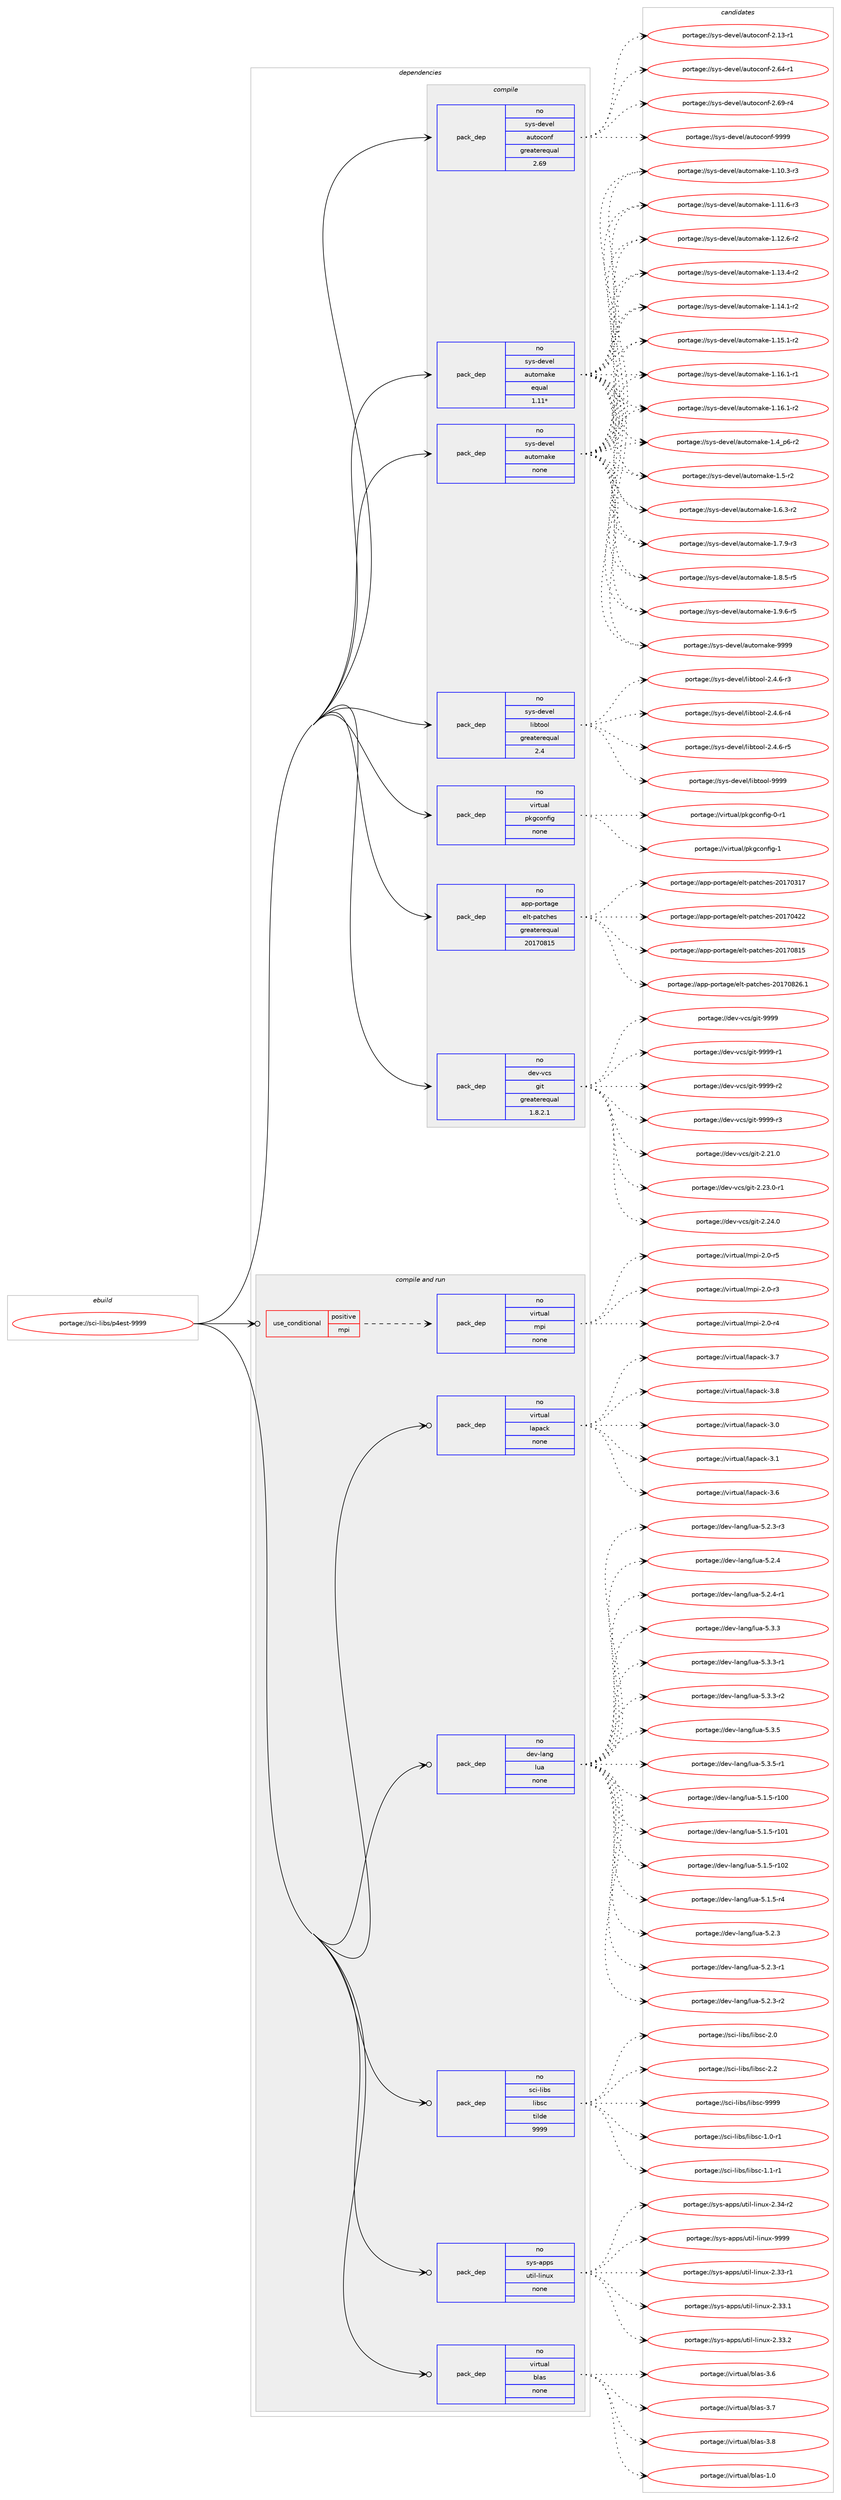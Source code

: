 digraph prolog {

# *************
# Graph options
# *************

newrank=true;
concentrate=true;
compound=true;
graph [rankdir=LR,fontname=Helvetica,fontsize=10,ranksep=1.5];#, ranksep=2.5, nodesep=0.2];
edge  [arrowhead=vee];
node  [fontname=Helvetica,fontsize=10];

# **********
# The ebuild
# **********

subgraph cluster_leftcol {
color=gray;
rank=same;
label=<<i>ebuild</i>>;
id [label="portage://sci-libs/p4est-9999", color=red, width=4, href="../sci-libs/p4est-9999.svg"];
}

# ****************
# The dependencies
# ****************

subgraph cluster_midcol {
color=gray;
label=<<i>dependencies</i>>;
subgraph cluster_compile {
fillcolor="#eeeeee";
style=filled;
label=<<i>compile</i>>;
subgraph pack288277 {
dependency391994 [label=<<TABLE BORDER="0" CELLBORDER="1" CELLSPACING="0" CELLPADDING="4" WIDTH="220"><TR><TD ROWSPAN="6" CELLPADDING="30">pack_dep</TD></TR><TR><TD WIDTH="110">no</TD></TR><TR><TD>app-portage</TD></TR><TR><TD>elt-patches</TD></TR><TR><TD>greaterequal</TD></TR><TR><TD>20170815</TD></TR></TABLE>>, shape=none, color=blue];
}
id:e -> dependency391994:w [weight=20,style="solid",arrowhead="vee"];
subgraph pack288278 {
dependency391995 [label=<<TABLE BORDER="0" CELLBORDER="1" CELLSPACING="0" CELLPADDING="4" WIDTH="220"><TR><TD ROWSPAN="6" CELLPADDING="30">pack_dep</TD></TR><TR><TD WIDTH="110">no</TD></TR><TR><TD>dev-vcs</TD></TR><TR><TD>git</TD></TR><TR><TD>greaterequal</TD></TR><TR><TD>1.8.2.1</TD></TR></TABLE>>, shape=none, color=blue];
}
id:e -> dependency391995:w [weight=20,style="solid",arrowhead="vee"];
subgraph pack288279 {
dependency391996 [label=<<TABLE BORDER="0" CELLBORDER="1" CELLSPACING="0" CELLPADDING="4" WIDTH="220"><TR><TD ROWSPAN="6" CELLPADDING="30">pack_dep</TD></TR><TR><TD WIDTH="110">no</TD></TR><TR><TD>sys-devel</TD></TR><TR><TD>autoconf</TD></TR><TR><TD>greaterequal</TD></TR><TR><TD>2.69</TD></TR></TABLE>>, shape=none, color=blue];
}
id:e -> dependency391996:w [weight=20,style="solid",arrowhead="vee"];
subgraph pack288280 {
dependency391997 [label=<<TABLE BORDER="0" CELLBORDER="1" CELLSPACING="0" CELLPADDING="4" WIDTH="220"><TR><TD ROWSPAN="6" CELLPADDING="30">pack_dep</TD></TR><TR><TD WIDTH="110">no</TD></TR><TR><TD>sys-devel</TD></TR><TR><TD>automake</TD></TR><TR><TD>equal</TD></TR><TR><TD>1.11*</TD></TR></TABLE>>, shape=none, color=blue];
}
id:e -> dependency391997:w [weight=20,style="solid",arrowhead="vee"];
subgraph pack288281 {
dependency391998 [label=<<TABLE BORDER="0" CELLBORDER="1" CELLSPACING="0" CELLPADDING="4" WIDTH="220"><TR><TD ROWSPAN="6" CELLPADDING="30">pack_dep</TD></TR><TR><TD WIDTH="110">no</TD></TR><TR><TD>sys-devel</TD></TR><TR><TD>automake</TD></TR><TR><TD>none</TD></TR><TR><TD></TD></TR></TABLE>>, shape=none, color=blue];
}
id:e -> dependency391998:w [weight=20,style="solid",arrowhead="vee"];
subgraph pack288282 {
dependency391999 [label=<<TABLE BORDER="0" CELLBORDER="1" CELLSPACING="0" CELLPADDING="4" WIDTH="220"><TR><TD ROWSPAN="6" CELLPADDING="30">pack_dep</TD></TR><TR><TD WIDTH="110">no</TD></TR><TR><TD>sys-devel</TD></TR><TR><TD>libtool</TD></TR><TR><TD>greaterequal</TD></TR><TR><TD>2.4</TD></TR></TABLE>>, shape=none, color=blue];
}
id:e -> dependency391999:w [weight=20,style="solid",arrowhead="vee"];
subgraph pack288283 {
dependency392000 [label=<<TABLE BORDER="0" CELLBORDER="1" CELLSPACING="0" CELLPADDING="4" WIDTH="220"><TR><TD ROWSPAN="6" CELLPADDING="30">pack_dep</TD></TR><TR><TD WIDTH="110">no</TD></TR><TR><TD>virtual</TD></TR><TR><TD>pkgconfig</TD></TR><TR><TD>none</TD></TR><TR><TD></TD></TR></TABLE>>, shape=none, color=blue];
}
id:e -> dependency392000:w [weight=20,style="solid",arrowhead="vee"];
}
subgraph cluster_compileandrun {
fillcolor="#eeeeee";
style=filled;
label=<<i>compile and run</i>>;
subgraph cond97050 {
dependency392001 [label=<<TABLE BORDER="0" CELLBORDER="1" CELLSPACING="0" CELLPADDING="4"><TR><TD ROWSPAN="3" CELLPADDING="10">use_conditional</TD></TR><TR><TD>positive</TD></TR><TR><TD>mpi</TD></TR></TABLE>>, shape=none, color=red];
subgraph pack288284 {
dependency392002 [label=<<TABLE BORDER="0" CELLBORDER="1" CELLSPACING="0" CELLPADDING="4" WIDTH="220"><TR><TD ROWSPAN="6" CELLPADDING="30">pack_dep</TD></TR><TR><TD WIDTH="110">no</TD></TR><TR><TD>virtual</TD></TR><TR><TD>mpi</TD></TR><TR><TD>none</TD></TR><TR><TD></TD></TR></TABLE>>, shape=none, color=blue];
}
dependency392001:e -> dependency392002:w [weight=20,style="dashed",arrowhead="vee"];
}
id:e -> dependency392001:w [weight=20,style="solid",arrowhead="odotvee"];
subgraph pack288285 {
dependency392003 [label=<<TABLE BORDER="0" CELLBORDER="1" CELLSPACING="0" CELLPADDING="4" WIDTH="220"><TR><TD ROWSPAN="6" CELLPADDING="30">pack_dep</TD></TR><TR><TD WIDTH="110">no</TD></TR><TR><TD>dev-lang</TD></TR><TR><TD>lua</TD></TR><TR><TD>none</TD></TR><TR><TD></TD></TR></TABLE>>, shape=none, color=blue];
}
id:e -> dependency392003:w [weight=20,style="solid",arrowhead="odotvee"];
subgraph pack288286 {
dependency392004 [label=<<TABLE BORDER="0" CELLBORDER="1" CELLSPACING="0" CELLPADDING="4" WIDTH="220"><TR><TD ROWSPAN="6" CELLPADDING="30">pack_dep</TD></TR><TR><TD WIDTH="110">no</TD></TR><TR><TD>sci-libs</TD></TR><TR><TD>libsc</TD></TR><TR><TD>tilde</TD></TR><TR><TD>9999</TD></TR></TABLE>>, shape=none, color=blue];
}
id:e -> dependency392004:w [weight=20,style="solid",arrowhead="odotvee"];
subgraph pack288287 {
dependency392005 [label=<<TABLE BORDER="0" CELLBORDER="1" CELLSPACING="0" CELLPADDING="4" WIDTH="220"><TR><TD ROWSPAN="6" CELLPADDING="30">pack_dep</TD></TR><TR><TD WIDTH="110">no</TD></TR><TR><TD>sys-apps</TD></TR><TR><TD>util-linux</TD></TR><TR><TD>none</TD></TR><TR><TD></TD></TR></TABLE>>, shape=none, color=blue];
}
id:e -> dependency392005:w [weight=20,style="solid",arrowhead="odotvee"];
subgraph pack288288 {
dependency392006 [label=<<TABLE BORDER="0" CELLBORDER="1" CELLSPACING="0" CELLPADDING="4" WIDTH="220"><TR><TD ROWSPAN="6" CELLPADDING="30">pack_dep</TD></TR><TR><TD WIDTH="110">no</TD></TR><TR><TD>virtual</TD></TR><TR><TD>blas</TD></TR><TR><TD>none</TD></TR><TR><TD></TD></TR></TABLE>>, shape=none, color=blue];
}
id:e -> dependency392006:w [weight=20,style="solid",arrowhead="odotvee"];
subgraph pack288289 {
dependency392007 [label=<<TABLE BORDER="0" CELLBORDER="1" CELLSPACING="0" CELLPADDING="4" WIDTH="220"><TR><TD ROWSPAN="6" CELLPADDING="30">pack_dep</TD></TR><TR><TD WIDTH="110">no</TD></TR><TR><TD>virtual</TD></TR><TR><TD>lapack</TD></TR><TR><TD>none</TD></TR><TR><TD></TD></TR></TABLE>>, shape=none, color=blue];
}
id:e -> dependency392007:w [weight=20,style="solid",arrowhead="odotvee"];
}
subgraph cluster_run {
fillcolor="#eeeeee";
style=filled;
label=<<i>run</i>>;
}
}

# **************
# The candidates
# **************

subgraph cluster_choices {
rank=same;
color=gray;
label=<<i>candidates</i>>;

subgraph choice288277 {
color=black;
nodesep=1;
choiceportage97112112451121111141169710310147101108116451129711699104101115455048495548514955 [label="portage://app-portage/elt-patches-20170317", color=red, width=4,href="../app-portage/elt-patches-20170317.svg"];
choiceportage97112112451121111141169710310147101108116451129711699104101115455048495548525050 [label="portage://app-portage/elt-patches-20170422", color=red, width=4,href="../app-portage/elt-patches-20170422.svg"];
choiceportage97112112451121111141169710310147101108116451129711699104101115455048495548564953 [label="portage://app-portage/elt-patches-20170815", color=red, width=4,href="../app-portage/elt-patches-20170815.svg"];
choiceportage971121124511211111411697103101471011081164511297116991041011154550484955485650544649 [label="portage://app-portage/elt-patches-20170826.1", color=red, width=4,href="../app-portage/elt-patches-20170826.1.svg"];
dependency391994:e -> choiceportage97112112451121111141169710310147101108116451129711699104101115455048495548514955:w [style=dotted,weight="100"];
dependency391994:e -> choiceportage97112112451121111141169710310147101108116451129711699104101115455048495548525050:w [style=dotted,weight="100"];
dependency391994:e -> choiceportage97112112451121111141169710310147101108116451129711699104101115455048495548564953:w [style=dotted,weight="100"];
dependency391994:e -> choiceportage971121124511211111411697103101471011081164511297116991041011154550484955485650544649:w [style=dotted,weight="100"];
}
subgraph choice288278 {
color=black;
nodesep=1;
choiceportage10010111845118991154710310511645504650494648 [label="portage://dev-vcs/git-2.21.0", color=red, width=4,href="../dev-vcs/git-2.21.0.svg"];
choiceportage100101118451189911547103105116455046505146484511449 [label="portage://dev-vcs/git-2.23.0-r1", color=red, width=4,href="../dev-vcs/git-2.23.0-r1.svg"];
choiceportage10010111845118991154710310511645504650524648 [label="portage://dev-vcs/git-2.24.0", color=red, width=4,href="../dev-vcs/git-2.24.0.svg"];
choiceportage1001011184511899115471031051164557575757 [label="portage://dev-vcs/git-9999", color=red, width=4,href="../dev-vcs/git-9999.svg"];
choiceportage10010111845118991154710310511645575757574511449 [label="portage://dev-vcs/git-9999-r1", color=red, width=4,href="../dev-vcs/git-9999-r1.svg"];
choiceportage10010111845118991154710310511645575757574511450 [label="portage://dev-vcs/git-9999-r2", color=red, width=4,href="../dev-vcs/git-9999-r2.svg"];
choiceportage10010111845118991154710310511645575757574511451 [label="portage://dev-vcs/git-9999-r3", color=red, width=4,href="../dev-vcs/git-9999-r3.svg"];
dependency391995:e -> choiceportage10010111845118991154710310511645504650494648:w [style=dotted,weight="100"];
dependency391995:e -> choiceportage100101118451189911547103105116455046505146484511449:w [style=dotted,weight="100"];
dependency391995:e -> choiceportage10010111845118991154710310511645504650524648:w [style=dotted,weight="100"];
dependency391995:e -> choiceportage1001011184511899115471031051164557575757:w [style=dotted,weight="100"];
dependency391995:e -> choiceportage10010111845118991154710310511645575757574511449:w [style=dotted,weight="100"];
dependency391995:e -> choiceportage10010111845118991154710310511645575757574511450:w [style=dotted,weight="100"];
dependency391995:e -> choiceportage10010111845118991154710310511645575757574511451:w [style=dotted,weight="100"];
}
subgraph choice288279 {
color=black;
nodesep=1;
choiceportage1151211154510010111810110847971171161119911111010245504649514511449 [label="portage://sys-devel/autoconf-2.13-r1", color=red, width=4,href="../sys-devel/autoconf-2.13-r1.svg"];
choiceportage1151211154510010111810110847971171161119911111010245504654524511449 [label="portage://sys-devel/autoconf-2.64-r1", color=red, width=4,href="../sys-devel/autoconf-2.64-r1.svg"];
choiceportage1151211154510010111810110847971171161119911111010245504654574511452 [label="portage://sys-devel/autoconf-2.69-r4", color=red, width=4,href="../sys-devel/autoconf-2.69-r4.svg"];
choiceportage115121115451001011181011084797117116111991111101024557575757 [label="portage://sys-devel/autoconf-9999", color=red, width=4,href="../sys-devel/autoconf-9999.svg"];
dependency391996:e -> choiceportage1151211154510010111810110847971171161119911111010245504649514511449:w [style=dotted,weight="100"];
dependency391996:e -> choiceportage1151211154510010111810110847971171161119911111010245504654524511449:w [style=dotted,weight="100"];
dependency391996:e -> choiceportage1151211154510010111810110847971171161119911111010245504654574511452:w [style=dotted,weight="100"];
dependency391996:e -> choiceportage115121115451001011181011084797117116111991111101024557575757:w [style=dotted,weight="100"];
}
subgraph choice288280 {
color=black;
nodesep=1;
choiceportage11512111545100101118101108479711711611110997107101454946494846514511451 [label="portage://sys-devel/automake-1.10.3-r3", color=red, width=4,href="../sys-devel/automake-1.10.3-r3.svg"];
choiceportage11512111545100101118101108479711711611110997107101454946494946544511451 [label="portage://sys-devel/automake-1.11.6-r3", color=red, width=4,href="../sys-devel/automake-1.11.6-r3.svg"];
choiceportage11512111545100101118101108479711711611110997107101454946495046544511450 [label="portage://sys-devel/automake-1.12.6-r2", color=red, width=4,href="../sys-devel/automake-1.12.6-r2.svg"];
choiceportage11512111545100101118101108479711711611110997107101454946495146524511450 [label="portage://sys-devel/automake-1.13.4-r2", color=red, width=4,href="../sys-devel/automake-1.13.4-r2.svg"];
choiceportage11512111545100101118101108479711711611110997107101454946495246494511450 [label="portage://sys-devel/automake-1.14.1-r2", color=red, width=4,href="../sys-devel/automake-1.14.1-r2.svg"];
choiceportage11512111545100101118101108479711711611110997107101454946495346494511450 [label="portage://sys-devel/automake-1.15.1-r2", color=red, width=4,href="../sys-devel/automake-1.15.1-r2.svg"];
choiceportage11512111545100101118101108479711711611110997107101454946495446494511449 [label="portage://sys-devel/automake-1.16.1-r1", color=red, width=4,href="../sys-devel/automake-1.16.1-r1.svg"];
choiceportage11512111545100101118101108479711711611110997107101454946495446494511450 [label="portage://sys-devel/automake-1.16.1-r2", color=red, width=4,href="../sys-devel/automake-1.16.1-r2.svg"];
choiceportage115121115451001011181011084797117116111109971071014549465295112544511450 [label="portage://sys-devel/automake-1.4_p6-r2", color=red, width=4,href="../sys-devel/automake-1.4_p6-r2.svg"];
choiceportage11512111545100101118101108479711711611110997107101454946534511450 [label="portage://sys-devel/automake-1.5-r2", color=red, width=4,href="../sys-devel/automake-1.5-r2.svg"];
choiceportage115121115451001011181011084797117116111109971071014549465446514511450 [label="portage://sys-devel/automake-1.6.3-r2", color=red, width=4,href="../sys-devel/automake-1.6.3-r2.svg"];
choiceportage115121115451001011181011084797117116111109971071014549465546574511451 [label="portage://sys-devel/automake-1.7.9-r3", color=red, width=4,href="../sys-devel/automake-1.7.9-r3.svg"];
choiceportage115121115451001011181011084797117116111109971071014549465646534511453 [label="portage://sys-devel/automake-1.8.5-r5", color=red, width=4,href="../sys-devel/automake-1.8.5-r5.svg"];
choiceportage115121115451001011181011084797117116111109971071014549465746544511453 [label="portage://sys-devel/automake-1.9.6-r5", color=red, width=4,href="../sys-devel/automake-1.9.6-r5.svg"];
choiceportage115121115451001011181011084797117116111109971071014557575757 [label="portage://sys-devel/automake-9999", color=red, width=4,href="../sys-devel/automake-9999.svg"];
dependency391997:e -> choiceportage11512111545100101118101108479711711611110997107101454946494846514511451:w [style=dotted,weight="100"];
dependency391997:e -> choiceportage11512111545100101118101108479711711611110997107101454946494946544511451:w [style=dotted,weight="100"];
dependency391997:e -> choiceportage11512111545100101118101108479711711611110997107101454946495046544511450:w [style=dotted,weight="100"];
dependency391997:e -> choiceportage11512111545100101118101108479711711611110997107101454946495146524511450:w [style=dotted,weight="100"];
dependency391997:e -> choiceportage11512111545100101118101108479711711611110997107101454946495246494511450:w [style=dotted,weight="100"];
dependency391997:e -> choiceportage11512111545100101118101108479711711611110997107101454946495346494511450:w [style=dotted,weight="100"];
dependency391997:e -> choiceportage11512111545100101118101108479711711611110997107101454946495446494511449:w [style=dotted,weight="100"];
dependency391997:e -> choiceportage11512111545100101118101108479711711611110997107101454946495446494511450:w [style=dotted,weight="100"];
dependency391997:e -> choiceportage115121115451001011181011084797117116111109971071014549465295112544511450:w [style=dotted,weight="100"];
dependency391997:e -> choiceportage11512111545100101118101108479711711611110997107101454946534511450:w [style=dotted,weight="100"];
dependency391997:e -> choiceportage115121115451001011181011084797117116111109971071014549465446514511450:w [style=dotted,weight="100"];
dependency391997:e -> choiceportage115121115451001011181011084797117116111109971071014549465546574511451:w [style=dotted,weight="100"];
dependency391997:e -> choiceportage115121115451001011181011084797117116111109971071014549465646534511453:w [style=dotted,weight="100"];
dependency391997:e -> choiceportage115121115451001011181011084797117116111109971071014549465746544511453:w [style=dotted,weight="100"];
dependency391997:e -> choiceportage115121115451001011181011084797117116111109971071014557575757:w [style=dotted,weight="100"];
}
subgraph choice288281 {
color=black;
nodesep=1;
choiceportage11512111545100101118101108479711711611110997107101454946494846514511451 [label="portage://sys-devel/automake-1.10.3-r3", color=red, width=4,href="../sys-devel/automake-1.10.3-r3.svg"];
choiceportage11512111545100101118101108479711711611110997107101454946494946544511451 [label="portage://sys-devel/automake-1.11.6-r3", color=red, width=4,href="../sys-devel/automake-1.11.6-r3.svg"];
choiceportage11512111545100101118101108479711711611110997107101454946495046544511450 [label="portage://sys-devel/automake-1.12.6-r2", color=red, width=4,href="../sys-devel/automake-1.12.6-r2.svg"];
choiceportage11512111545100101118101108479711711611110997107101454946495146524511450 [label="portage://sys-devel/automake-1.13.4-r2", color=red, width=4,href="../sys-devel/automake-1.13.4-r2.svg"];
choiceportage11512111545100101118101108479711711611110997107101454946495246494511450 [label="portage://sys-devel/automake-1.14.1-r2", color=red, width=4,href="../sys-devel/automake-1.14.1-r2.svg"];
choiceportage11512111545100101118101108479711711611110997107101454946495346494511450 [label="portage://sys-devel/automake-1.15.1-r2", color=red, width=4,href="../sys-devel/automake-1.15.1-r2.svg"];
choiceportage11512111545100101118101108479711711611110997107101454946495446494511449 [label="portage://sys-devel/automake-1.16.1-r1", color=red, width=4,href="../sys-devel/automake-1.16.1-r1.svg"];
choiceportage11512111545100101118101108479711711611110997107101454946495446494511450 [label="portage://sys-devel/automake-1.16.1-r2", color=red, width=4,href="../sys-devel/automake-1.16.1-r2.svg"];
choiceportage115121115451001011181011084797117116111109971071014549465295112544511450 [label="portage://sys-devel/automake-1.4_p6-r2", color=red, width=4,href="../sys-devel/automake-1.4_p6-r2.svg"];
choiceportage11512111545100101118101108479711711611110997107101454946534511450 [label="portage://sys-devel/automake-1.5-r2", color=red, width=4,href="../sys-devel/automake-1.5-r2.svg"];
choiceportage115121115451001011181011084797117116111109971071014549465446514511450 [label="portage://sys-devel/automake-1.6.3-r2", color=red, width=4,href="../sys-devel/automake-1.6.3-r2.svg"];
choiceportage115121115451001011181011084797117116111109971071014549465546574511451 [label="portage://sys-devel/automake-1.7.9-r3", color=red, width=4,href="../sys-devel/automake-1.7.9-r3.svg"];
choiceportage115121115451001011181011084797117116111109971071014549465646534511453 [label="portage://sys-devel/automake-1.8.5-r5", color=red, width=4,href="../sys-devel/automake-1.8.5-r5.svg"];
choiceportage115121115451001011181011084797117116111109971071014549465746544511453 [label="portage://sys-devel/automake-1.9.6-r5", color=red, width=4,href="../sys-devel/automake-1.9.6-r5.svg"];
choiceportage115121115451001011181011084797117116111109971071014557575757 [label="portage://sys-devel/automake-9999", color=red, width=4,href="../sys-devel/automake-9999.svg"];
dependency391998:e -> choiceportage11512111545100101118101108479711711611110997107101454946494846514511451:w [style=dotted,weight="100"];
dependency391998:e -> choiceportage11512111545100101118101108479711711611110997107101454946494946544511451:w [style=dotted,weight="100"];
dependency391998:e -> choiceportage11512111545100101118101108479711711611110997107101454946495046544511450:w [style=dotted,weight="100"];
dependency391998:e -> choiceportage11512111545100101118101108479711711611110997107101454946495146524511450:w [style=dotted,weight="100"];
dependency391998:e -> choiceportage11512111545100101118101108479711711611110997107101454946495246494511450:w [style=dotted,weight="100"];
dependency391998:e -> choiceportage11512111545100101118101108479711711611110997107101454946495346494511450:w [style=dotted,weight="100"];
dependency391998:e -> choiceportage11512111545100101118101108479711711611110997107101454946495446494511449:w [style=dotted,weight="100"];
dependency391998:e -> choiceportage11512111545100101118101108479711711611110997107101454946495446494511450:w [style=dotted,weight="100"];
dependency391998:e -> choiceportage115121115451001011181011084797117116111109971071014549465295112544511450:w [style=dotted,weight="100"];
dependency391998:e -> choiceportage11512111545100101118101108479711711611110997107101454946534511450:w [style=dotted,weight="100"];
dependency391998:e -> choiceportage115121115451001011181011084797117116111109971071014549465446514511450:w [style=dotted,weight="100"];
dependency391998:e -> choiceportage115121115451001011181011084797117116111109971071014549465546574511451:w [style=dotted,weight="100"];
dependency391998:e -> choiceportage115121115451001011181011084797117116111109971071014549465646534511453:w [style=dotted,weight="100"];
dependency391998:e -> choiceportage115121115451001011181011084797117116111109971071014549465746544511453:w [style=dotted,weight="100"];
dependency391998:e -> choiceportage115121115451001011181011084797117116111109971071014557575757:w [style=dotted,weight="100"];
}
subgraph choice288282 {
color=black;
nodesep=1;
choiceportage1151211154510010111810110847108105981161111111084550465246544511451 [label="portage://sys-devel/libtool-2.4.6-r3", color=red, width=4,href="../sys-devel/libtool-2.4.6-r3.svg"];
choiceportage1151211154510010111810110847108105981161111111084550465246544511452 [label="portage://sys-devel/libtool-2.4.6-r4", color=red, width=4,href="../sys-devel/libtool-2.4.6-r4.svg"];
choiceportage1151211154510010111810110847108105981161111111084550465246544511453 [label="portage://sys-devel/libtool-2.4.6-r5", color=red, width=4,href="../sys-devel/libtool-2.4.6-r5.svg"];
choiceportage1151211154510010111810110847108105981161111111084557575757 [label="portage://sys-devel/libtool-9999", color=red, width=4,href="../sys-devel/libtool-9999.svg"];
dependency391999:e -> choiceportage1151211154510010111810110847108105981161111111084550465246544511451:w [style=dotted,weight="100"];
dependency391999:e -> choiceportage1151211154510010111810110847108105981161111111084550465246544511452:w [style=dotted,weight="100"];
dependency391999:e -> choiceportage1151211154510010111810110847108105981161111111084550465246544511453:w [style=dotted,weight="100"];
dependency391999:e -> choiceportage1151211154510010111810110847108105981161111111084557575757:w [style=dotted,weight="100"];
}
subgraph choice288283 {
color=black;
nodesep=1;
choiceportage11810511411611797108471121071039911111010210510345484511449 [label="portage://virtual/pkgconfig-0-r1", color=red, width=4,href="../virtual/pkgconfig-0-r1.svg"];
choiceportage1181051141161179710847112107103991111101021051034549 [label="portage://virtual/pkgconfig-1", color=red, width=4,href="../virtual/pkgconfig-1.svg"];
dependency392000:e -> choiceportage11810511411611797108471121071039911111010210510345484511449:w [style=dotted,weight="100"];
dependency392000:e -> choiceportage1181051141161179710847112107103991111101021051034549:w [style=dotted,weight="100"];
}
subgraph choice288284 {
color=black;
nodesep=1;
choiceportage1181051141161179710847109112105455046484511451 [label="portage://virtual/mpi-2.0-r3", color=red, width=4,href="../virtual/mpi-2.0-r3.svg"];
choiceportage1181051141161179710847109112105455046484511452 [label="portage://virtual/mpi-2.0-r4", color=red, width=4,href="../virtual/mpi-2.0-r4.svg"];
choiceportage1181051141161179710847109112105455046484511453 [label="portage://virtual/mpi-2.0-r5", color=red, width=4,href="../virtual/mpi-2.0-r5.svg"];
dependency392002:e -> choiceportage1181051141161179710847109112105455046484511451:w [style=dotted,weight="100"];
dependency392002:e -> choiceportage1181051141161179710847109112105455046484511452:w [style=dotted,weight="100"];
dependency392002:e -> choiceportage1181051141161179710847109112105455046484511453:w [style=dotted,weight="100"];
}
subgraph choice288285 {
color=black;
nodesep=1;
choiceportage1001011184510897110103471081179745534649465345114494848 [label="portage://dev-lang/lua-5.1.5-r100", color=red, width=4,href="../dev-lang/lua-5.1.5-r100.svg"];
choiceportage1001011184510897110103471081179745534649465345114494849 [label="portage://dev-lang/lua-5.1.5-r101", color=red, width=4,href="../dev-lang/lua-5.1.5-r101.svg"];
choiceportage1001011184510897110103471081179745534649465345114494850 [label="portage://dev-lang/lua-5.1.5-r102", color=red, width=4,href="../dev-lang/lua-5.1.5-r102.svg"];
choiceportage100101118451089711010347108117974553464946534511452 [label="portage://dev-lang/lua-5.1.5-r4", color=red, width=4,href="../dev-lang/lua-5.1.5-r4.svg"];
choiceportage10010111845108971101034710811797455346504651 [label="portage://dev-lang/lua-5.2.3", color=red, width=4,href="../dev-lang/lua-5.2.3.svg"];
choiceportage100101118451089711010347108117974553465046514511449 [label="portage://dev-lang/lua-5.2.3-r1", color=red, width=4,href="../dev-lang/lua-5.2.3-r1.svg"];
choiceportage100101118451089711010347108117974553465046514511450 [label="portage://dev-lang/lua-5.2.3-r2", color=red, width=4,href="../dev-lang/lua-5.2.3-r2.svg"];
choiceportage100101118451089711010347108117974553465046514511451 [label="portage://dev-lang/lua-5.2.3-r3", color=red, width=4,href="../dev-lang/lua-5.2.3-r3.svg"];
choiceportage10010111845108971101034710811797455346504652 [label="portage://dev-lang/lua-5.2.4", color=red, width=4,href="../dev-lang/lua-5.2.4.svg"];
choiceportage100101118451089711010347108117974553465046524511449 [label="portage://dev-lang/lua-5.2.4-r1", color=red, width=4,href="../dev-lang/lua-5.2.4-r1.svg"];
choiceportage10010111845108971101034710811797455346514651 [label="portage://dev-lang/lua-5.3.3", color=red, width=4,href="../dev-lang/lua-5.3.3.svg"];
choiceportage100101118451089711010347108117974553465146514511449 [label="portage://dev-lang/lua-5.3.3-r1", color=red, width=4,href="../dev-lang/lua-5.3.3-r1.svg"];
choiceportage100101118451089711010347108117974553465146514511450 [label="portage://dev-lang/lua-5.3.3-r2", color=red, width=4,href="../dev-lang/lua-5.3.3-r2.svg"];
choiceportage10010111845108971101034710811797455346514653 [label="portage://dev-lang/lua-5.3.5", color=red, width=4,href="../dev-lang/lua-5.3.5.svg"];
choiceportage100101118451089711010347108117974553465146534511449 [label="portage://dev-lang/lua-5.3.5-r1", color=red, width=4,href="../dev-lang/lua-5.3.5-r1.svg"];
dependency392003:e -> choiceportage1001011184510897110103471081179745534649465345114494848:w [style=dotted,weight="100"];
dependency392003:e -> choiceportage1001011184510897110103471081179745534649465345114494849:w [style=dotted,weight="100"];
dependency392003:e -> choiceportage1001011184510897110103471081179745534649465345114494850:w [style=dotted,weight="100"];
dependency392003:e -> choiceportage100101118451089711010347108117974553464946534511452:w [style=dotted,weight="100"];
dependency392003:e -> choiceportage10010111845108971101034710811797455346504651:w [style=dotted,weight="100"];
dependency392003:e -> choiceportage100101118451089711010347108117974553465046514511449:w [style=dotted,weight="100"];
dependency392003:e -> choiceportage100101118451089711010347108117974553465046514511450:w [style=dotted,weight="100"];
dependency392003:e -> choiceportage100101118451089711010347108117974553465046514511451:w [style=dotted,weight="100"];
dependency392003:e -> choiceportage10010111845108971101034710811797455346504652:w [style=dotted,weight="100"];
dependency392003:e -> choiceportage100101118451089711010347108117974553465046524511449:w [style=dotted,weight="100"];
dependency392003:e -> choiceportage10010111845108971101034710811797455346514651:w [style=dotted,weight="100"];
dependency392003:e -> choiceportage100101118451089711010347108117974553465146514511449:w [style=dotted,weight="100"];
dependency392003:e -> choiceportage100101118451089711010347108117974553465146514511450:w [style=dotted,weight="100"];
dependency392003:e -> choiceportage10010111845108971101034710811797455346514653:w [style=dotted,weight="100"];
dependency392003:e -> choiceportage100101118451089711010347108117974553465146534511449:w [style=dotted,weight="100"];
}
subgraph choice288286 {
color=black;
nodesep=1;
choiceportage115991054510810598115471081059811599454946484511449 [label="portage://sci-libs/libsc-1.0-r1", color=red, width=4,href="../sci-libs/libsc-1.0-r1.svg"];
choiceportage115991054510810598115471081059811599454946494511449 [label="portage://sci-libs/libsc-1.1-r1", color=red, width=4,href="../sci-libs/libsc-1.1-r1.svg"];
choiceportage11599105451081059811547108105981159945504648 [label="portage://sci-libs/libsc-2.0", color=red, width=4,href="../sci-libs/libsc-2.0.svg"];
choiceportage11599105451081059811547108105981159945504650 [label="portage://sci-libs/libsc-2.2", color=red, width=4,href="../sci-libs/libsc-2.2.svg"];
choiceportage1159910545108105981154710810598115994557575757 [label="portage://sci-libs/libsc-9999", color=red, width=4,href="../sci-libs/libsc-9999.svg"];
dependency392004:e -> choiceportage115991054510810598115471081059811599454946484511449:w [style=dotted,weight="100"];
dependency392004:e -> choiceportage115991054510810598115471081059811599454946494511449:w [style=dotted,weight="100"];
dependency392004:e -> choiceportage11599105451081059811547108105981159945504648:w [style=dotted,weight="100"];
dependency392004:e -> choiceportage11599105451081059811547108105981159945504650:w [style=dotted,weight="100"];
dependency392004:e -> choiceportage1159910545108105981154710810598115994557575757:w [style=dotted,weight="100"];
}
subgraph choice288287 {
color=black;
nodesep=1;
choiceportage1151211154597112112115471171161051084510810511011712045504651514511449 [label="portage://sys-apps/util-linux-2.33-r1", color=red, width=4,href="../sys-apps/util-linux-2.33-r1.svg"];
choiceportage1151211154597112112115471171161051084510810511011712045504651514649 [label="portage://sys-apps/util-linux-2.33.1", color=red, width=4,href="../sys-apps/util-linux-2.33.1.svg"];
choiceportage1151211154597112112115471171161051084510810511011712045504651514650 [label="portage://sys-apps/util-linux-2.33.2", color=red, width=4,href="../sys-apps/util-linux-2.33.2.svg"];
choiceportage1151211154597112112115471171161051084510810511011712045504651524511450 [label="portage://sys-apps/util-linux-2.34-r2", color=red, width=4,href="../sys-apps/util-linux-2.34-r2.svg"];
choiceportage115121115459711211211547117116105108451081051101171204557575757 [label="portage://sys-apps/util-linux-9999", color=red, width=4,href="../sys-apps/util-linux-9999.svg"];
dependency392005:e -> choiceportage1151211154597112112115471171161051084510810511011712045504651514511449:w [style=dotted,weight="100"];
dependency392005:e -> choiceportage1151211154597112112115471171161051084510810511011712045504651514649:w [style=dotted,weight="100"];
dependency392005:e -> choiceportage1151211154597112112115471171161051084510810511011712045504651514650:w [style=dotted,weight="100"];
dependency392005:e -> choiceportage1151211154597112112115471171161051084510810511011712045504651524511450:w [style=dotted,weight="100"];
dependency392005:e -> choiceportage115121115459711211211547117116105108451081051101171204557575757:w [style=dotted,weight="100"];
}
subgraph choice288288 {
color=black;
nodesep=1;
choiceportage1181051141161179710847981089711545494648 [label="portage://virtual/blas-1.0", color=red, width=4,href="../virtual/blas-1.0.svg"];
choiceportage1181051141161179710847981089711545514654 [label="portage://virtual/blas-3.6", color=red, width=4,href="../virtual/blas-3.6.svg"];
choiceportage1181051141161179710847981089711545514655 [label="portage://virtual/blas-3.7", color=red, width=4,href="../virtual/blas-3.7.svg"];
choiceportage1181051141161179710847981089711545514656 [label="portage://virtual/blas-3.8", color=red, width=4,href="../virtual/blas-3.8.svg"];
dependency392006:e -> choiceportage1181051141161179710847981089711545494648:w [style=dotted,weight="100"];
dependency392006:e -> choiceportage1181051141161179710847981089711545514654:w [style=dotted,weight="100"];
dependency392006:e -> choiceportage1181051141161179710847981089711545514655:w [style=dotted,weight="100"];
dependency392006:e -> choiceportage1181051141161179710847981089711545514656:w [style=dotted,weight="100"];
}
subgraph choice288289 {
color=black;
nodesep=1;
choiceportage118105114116117971084710897112979910745514648 [label="portage://virtual/lapack-3.0", color=red, width=4,href="../virtual/lapack-3.0.svg"];
choiceportage118105114116117971084710897112979910745514649 [label="portage://virtual/lapack-3.1", color=red, width=4,href="../virtual/lapack-3.1.svg"];
choiceportage118105114116117971084710897112979910745514654 [label="portage://virtual/lapack-3.6", color=red, width=4,href="../virtual/lapack-3.6.svg"];
choiceportage118105114116117971084710897112979910745514655 [label="portage://virtual/lapack-3.7", color=red, width=4,href="../virtual/lapack-3.7.svg"];
choiceportage118105114116117971084710897112979910745514656 [label="portage://virtual/lapack-3.8", color=red, width=4,href="../virtual/lapack-3.8.svg"];
dependency392007:e -> choiceportage118105114116117971084710897112979910745514648:w [style=dotted,weight="100"];
dependency392007:e -> choiceportage118105114116117971084710897112979910745514649:w [style=dotted,weight="100"];
dependency392007:e -> choiceportage118105114116117971084710897112979910745514654:w [style=dotted,weight="100"];
dependency392007:e -> choiceportage118105114116117971084710897112979910745514655:w [style=dotted,weight="100"];
dependency392007:e -> choiceportage118105114116117971084710897112979910745514656:w [style=dotted,weight="100"];
}
}

}
